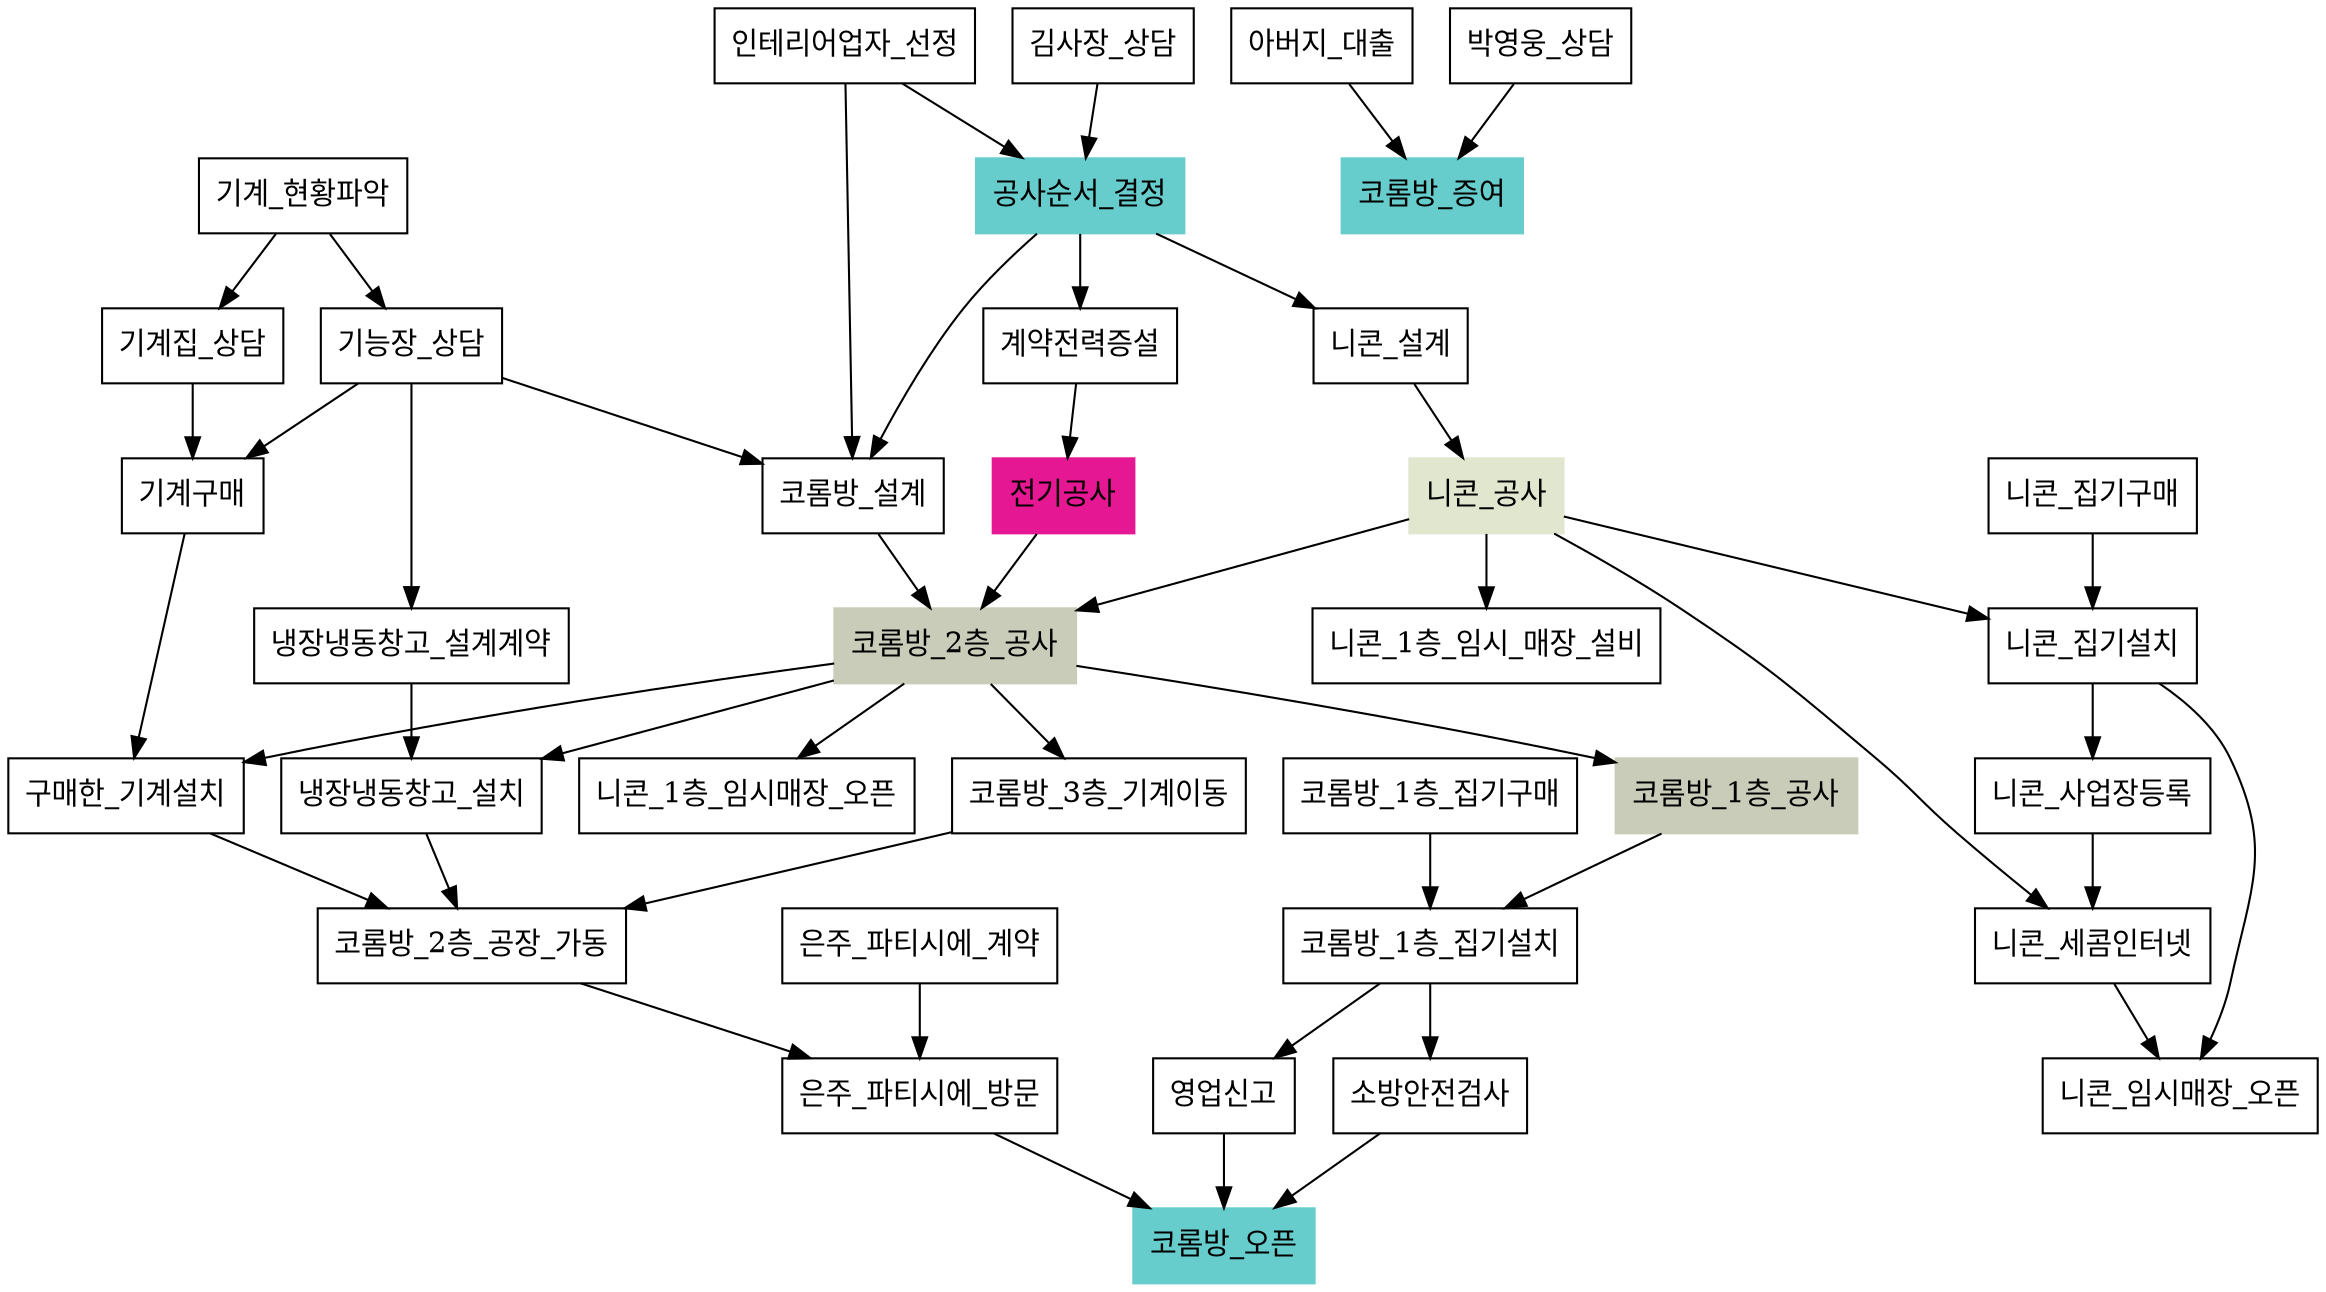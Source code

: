 digraph G {
   node [shape=box];
   공사순서_결정 [ style=filled, color=".5 .5 .8"]
   코롬방_증여 [ style=filled, color=".5 .5 .8"]
   코롬방_오픈 [ style=filled, color=".5 .5 .8"]
   코롬방_2층_공사 [ style=filled, color=".2 .1 .8"]
   코롬방_1층_공사 [ style=filled, color=".2 .1 .8"]
   전기공사 [ style=filled, color=".9 .9 .9"]
   니콘_공사 [ style=filled, color=".2 .1 .9"]
   아버지_대출 -> 코롬방_증여;
   박영웅_상담 -> 코롬방_증여;
   기능장_상담 -> 코롬방_설계 -> 코롬방_2층_공사;
   기계집_상담 ->기계구매 -> 구매한_기계설치;
   기능장_상담 -> 기계구매;
   기능장_상담 -> 냉장냉동창고_설계계약;
   기계_현황파악 -> 기능장_상담;
   기계_현황파악 -> 기계집_상담;
   코롬방_2층_공사 -> 코롬방_3층_기계이동
   코롬방_2층_공사 -> 구매한_기계설치
   코롬방_2층_공사 -> 냉장냉동창고_설치
   냉장냉동창고_설계계약 -> 냉장냉동창고_설치
   냉장냉동창고_설계계약 [shape=box];
   냉장냉동창고_설치 [shape=box];
   계약전력증설 -> 전기공사
   김사장_상담 -> 공사순서_결정 -> 코롬방_설계
   공사순서_결정->계약전력증설
   인테리어업자_선정 -> 코롬방_설계
   인테리어업자_선정->공사순서_결정
   전기공사 -> 코롬방_2층_공사
   코롬방_2층_공사 -> 코롬방_1층_공사
   코롬방_2층_공사 -> 니콘_1층_임시매장_오픈
   은주_파티시에_계약 -> 은주_파티시에_방문
   공사순서_결정-> 니콘_설계 -> 니콘_공사 -> 코롬방_2층_공사
   니콘_공사 -> 니콘_1층_임시_매장_설비
   코롬방_3층_기계이동 -> 코롬방_2층_공장_가동 
   냉장냉동창고_설치 -> 코롬방_2층_공장_가동 
   구매한_기계설치 -> 코롬방_2층_공장_가동 -> 은주_파티시에_방문
   코롬방_1층_공사 -> 코롬방_1층_집기설치
   코롬방_1층_집기구매 -> 코롬방_1층_집기설치
   니콘_집기구매 -> 니콘_집기설치 -> 니콘_사업장등록
   니콘_사업장등록 -> 니콘_세콤인터넷 -> 니콘_임시매장_오픈
   니콘_공사 -> 니콘_세콤인터넷
   니콘_공사 -> 니콘_집기설치 -> 니콘_임시매장_오픈
   코롬방_1층_집기설치 -> 소방안전검사 -> 코롬방_오픈
   코롬방_1층_집기설치 -> 영업신고 -> 코롬방_오픈
   은주_파티시에_방문 -> 코롬방_오픈
}
